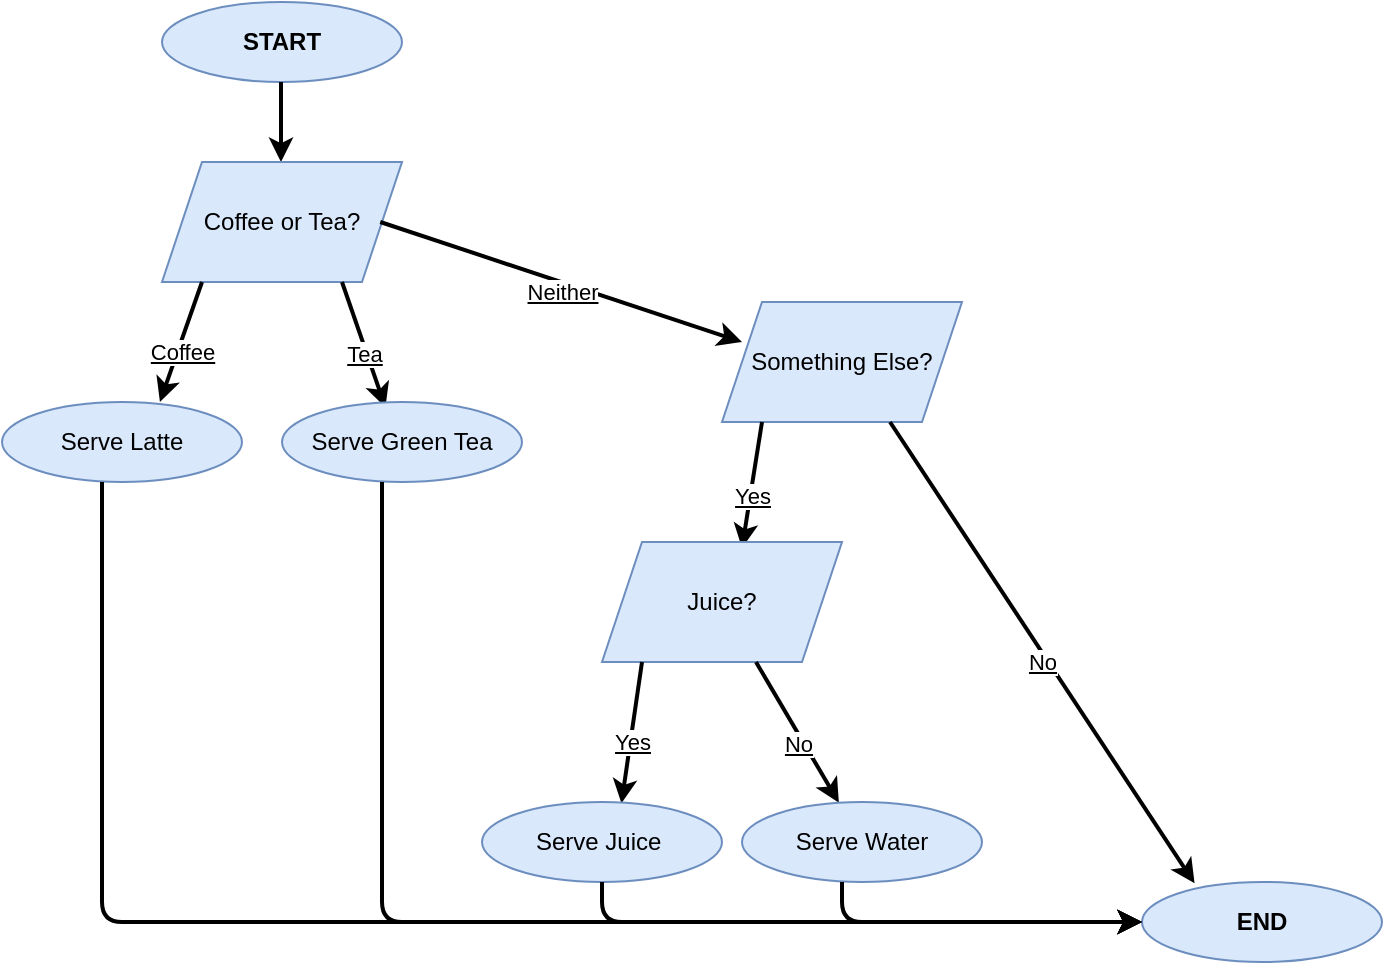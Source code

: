 <mxfile version="14.2.4" type="github">
  <diagram id="C5RBs43oDa-KdzZeNtuy" name="Page-1">
    <mxGraphModel dx="1609" dy="469" grid="1" gridSize="10" guides="1" tooltips="1" connect="1" arrows="1" fold="1" page="1" pageScale="1" pageWidth="827" pageHeight="1169" background="#ffffff" math="0" shadow="0">
      <root>
        <mxCell id="WIyWlLk6GJQsqaUBKTNV-0" />
        <mxCell id="WIyWlLk6GJQsqaUBKTNV-1" parent="WIyWlLk6GJQsqaUBKTNV-0" />
        <mxCell id="kNRHymAV8zpSRNtJUDri-2" value="&lt;b&gt;START&lt;/b&gt;" style="ellipse;whiteSpace=wrap;html=1;fillColor=#dae8fc;strokeColor=#6c8ebf;" vertex="1" parent="WIyWlLk6GJQsqaUBKTNV-1">
          <mxGeometry x="50" y="20" width="120" height="40" as="geometry" />
        </mxCell>
        <mxCell id="kNRHymAV8zpSRNtJUDri-3" value="&lt;b&gt;END&lt;/b&gt;" style="ellipse;whiteSpace=wrap;html=1;fillColor=#dae8fc;strokeColor=#6c8ebf;" vertex="1" parent="WIyWlLk6GJQsqaUBKTNV-1">
          <mxGeometry x="540" y="460" width="120" height="40" as="geometry" />
        </mxCell>
        <mxCell id="kNRHymAV8zpSRNtJUDri-4" value="" style="endArrow=classic;html=1;strokeWidth=2;" edge="1" parent="WIyWlLk6GJQsqaUBKTNV-1">
          <mxGeometry width="50" height="50" relative="1" as="geometry">
            <mxPoint x="109.5" y="60" as="sourcePoint" />
            <mxPoint x="109.5" y="100" as="targetPoint" />
          </mxGeometry>
        </mxCell>
        <mxCell id="kNRHymAV8zpSRNtJUDri-5" value="Coffee or Tea?" style="shape=parallelogram;perimeter=parallelogramPerimeter;whiteSpace=wrap;html=1;fixedSize=1;fillColor=#dae8fc;strokeColor=#6c8ebf;" vertex="1" parent="WIyWlLk6GJQsqaUBKTNV-1">
          <mxGeometry x="50" y="100" width="120" height="60" as="geometry" />
        </mxCell>
        <mxCell id="kNRHymAV8zpSRNtJUDri-9" value="" style="endArrow=classic;html=1;entryX=0.658;entryY=0;entryDx=0;entryDy=0;entryPerimeter=0;strokeWidth=2;" edge="1" parent="WIyWlLk6GJQsqaUBKTNV-1" target="kNRHymAV8zpSRNtJUDri-15">
          <mxGeometry relative="1" as="geometry">
            <mxPoint x="70" y="160" as="sourcePoint" />
            <mxPoint x="50" y="210" as="targetPoint" />
          </mxGeometry>
        </mxCell>
        <mxCell id="kNRHymAV8zpSRNtJUDri-10" value="Coffee" style="edgeLabel;resizable=0;html=1;align=center;verticalAlign=middle;fontStyle=4" connectable="0" vertex="1" parent="kNRHymAV8zpSRNtJUDri-9">
          <mxGeometry relative="1" as="geometry">
            <mxPoint x="0.03" y="4.93" as="offset" />
          </mxGeometry>
        </mxCell>
        <mxCell id="kNRHymAV8zpSRNtJUDri-13" value="" style="endArrow=classic;html=1;entryX=0.431;entryY=0.067;entryDx=0;entryDy=0;entryPerimeter=0;strokeWidth=2;" edge="1" parent="WIyWlLk6GJQsqaUBKTNV-1" target="kNRHymAV8zpSRNtJUDri-16">
          <mxGeometry relative="1" as="geometry">
            <mxPoint x="140" y="160" as="sourcePoint" />
            <mxPoint x="140" y="210" as="targetPoint" />
          </mxGeometry>
        </mxCell>
        <mxCell id="kNRHymAV8zpSRNtJUDri-14" value="Tea" style="edgeLabel;resizable=0;html=1;align=center;verticalAlign=middle;fontStyle=4" connectable="0" vertex="1" parent="kNRHymAV8zpSRNtJUDri-13">
          <mxGeometry relative="1" as="geometry">
            <mxPoint x="0.03" y="4.93" as="offset" />
          </mxGeometry>
        </mxCell>
        <mxCell id="kNRHymAV8zpSRNtJUDri-15" value="Serve Latte" style="ellipse;whiteSpace=wrap;html=1;fillColor=#dae8fc;strokeColor=#6c8ebf;" vertex="1" parent="WIyWlLk6GJQsqaUBKTNV-1">
          <mxGeometry x="-30" y="220" width="120" height="40" as="geometry" />
        </mxCell>
        <mxCell id="kNRHymAV8zpSRNtJUDri-16" value="Serve Green Tea" style="ellipse;whiteSpace=wrap;html=1;fillColor=#dae8fc;strokeColor=#6c8ebf;" vertex="1" parent="WIyWlLk6GJQsqaUBKTNV-1">
          <mxGeometry x="110" y="220" width="120" height="40" as="geometry" />
        </mxCell>
        <mxCell id="kNRHymAV8zpSRNtJUDri-19" value="" style="endArrow=classic;html=1;strokeWidth=2;" edge="1" parent="WIyWlLk6GJQsqaUBKTNV-1">
          <mxGeometry relative="1" as="geometry">
            <mxPoint x="159.14" y="130" as="sourcePoint" />
            <mxPoint x="340" y="190" as="targetPoint" />
          </mxGeometry>
        </mxCell>
        <mxCell id="kNRHymAV8zpSRNtJUDri-20" value="Neither" style="edgeLabel;resizable=0;html=1;align=center;verticalAlign=middle;fontStyle=4" connectable="0" vertex="1" parent="kNRHymAV8zpSRNtJUDri-19">
          <mxGeometry relative="1" as="geometry">
            <mxPoint x="0.03" y="4.93" as="offset" />
          </mxGeometry>
        </mxCell>
        <mxCell id="kNRHymAV8zpSRNtJUDri-21" value="Something Else?" style="shape=parallelogram;perimeter=parallelogramPerimeter;whiteSpace=wrap;html=1;fixedSize=1;fillColor=#dae8fc;strokeColor=#6c8ebf;" vertex="1" parent="WIyWlLk6GJQsqaUBKTNV-1">
          <mxGeometry x="330" y="170" width="120" height="60" as="geometry" />
        </mxCell>
        <mxCell id="kNRHymAV8zpSRNtJUDri-23" value="" style="endArrow=classic;html=1;strokeWidth=2;" edge="1" parent="WIyWlLk6GJQsqaUBKTNV-1">
          <mxGeometry relative="1" as="geometry">
            <mxPoint x="350" y="230" as="sourcePoint" />
            <mxPoint x="340" y="293" as="targetPoint" />
          </mxGeometry>
        </mxCell>
        <mxCell id="kNRHymAV8zpSRNtJUDri-24" value="Yes" style="edgeLabel;resizable=0;html=1;align=center;verticalAlign=middle;fontStyle=4" connectable="0" vertex="1" parent="kNRHymAV8zpSRNtJUDri-23">
          <mxGeometry relative="1" as="geometry">
            <mxPoint x="0.03" y="4.93" as="offset" />
          </mxGeometry>
        </mxCell>
        <mxCell id="kNRHymAV8zpSRNtJUDri-25" value="" style="endArrow=classic;html=1;strokeWidth=2;entryX=0.219;entryY=0.017;entryDx=0;entryDy=0;entryPerimeter=0;" edge="1" parent="WIyWlLk6GJQsqaUBKTNV-1" target="kNRHymAV8zpSRNtJUDri-3">
          <mxGeometry relative="1" as="geometry">
            <mxPoint x="414" y="230" as="sourcePoint" />
            <mxPoint x="500" y="288" as="targetPoint" />
          </mxGeometry>
        </mxCell>
        <mxCell id="kNRHymAV8zpSRNtJUDri-26" value="No" style="edgeLabel;resizable=0;html=1;align=center;verticalAlign=middle;fontStyle=4" connectable="0" vertex="1" parent="kNRHymAV8zpSRNtJUDri-25">
          <mxGeometry relative="1" as="geometry">
            <mxPoint x="0.03" y="4.93" as="offset" />
          </mxGeometry>
        </mxCell>
        <mxCell id="kNRHymAV8zpSRNtJUDri-27" value="Juice?" style="shape=parallelogram;perimeter=parallelogramPerimeter;whiteSpace=wrap;html=1;fixedSize=1;fillColor=#dae8fc;strokeColor=#6c8ebf;" vertex="1" parent="WIyWlLk6GJQsqaUBKTNV-1">
          <mxGeometry x="270" y="290" width="120" height="60" as="geometry" />
        </mxCell>
        <mxCell id="kNRHymAV8zpSRNtJUDri-28" value="" style="endArrow=classic;html=1;strokeWidth=2;entryX=0.581;entryY=0.017;entryDx=0;entryDy=0;entryPerimeter=0;" edge="1" parent="WIyWlLk6GJQsqaUBKTNV-1" target="kNRHymAV8zpSRNtJUDri-33">
          <mxGeometry relative="1" as="geometry">
            <mxPoint x="290" y="350" as="sourcePoint" />
            <mxPoint x="280" y="413" as="targetPoint" />
          </mxGeometry>
        </mxCell>
        <mxCell id="kNRHymAV8zpSRNtJUDri-29" value="Yes" style="edgeLabel;resizable=0;html=1;align=center;verticalAlign=middle;fontStyle=4" connectable="0" vertex="1" parent="kNRHymAV8zpSRNtJUDri-28">
          <mxGeometry relative="1" as="geometry">
            <mxPoint x="0.03" y="4.93" as="offset" />
          </mxGeometry>
        </mxCell>
        <mxCell id="kNRHymAV8zpSRNtJUDri-30" value="" style="endArrow=classic;html=1;strokeWidth=2;" edge="1" parent="WIyWlLk6GJQsqaUBKTNV-1" target="kNRHymAV8zpSRNtJUDri-34">
          <mxGeometry relative="1" as="geometry">
            <mxPoint x="347" y="350" as="sourcePoint" />
            <mxPoint x="390" y="418" as="targetPoint" />
          </mxGeometry>
        </mxCell>
        <mxCell id="kNRHymAV8zpSRNtJUDri-31" value="No" style="edgeLabel;resizable=0;html=1;align=center;verticalAlign=middle;fontStyle=4" connectable="0" vertex="1" parent="kNRHymAV8zpSRNtJUDri-30">
          <mxGeometry relative="1" as="geometry">
            <mxPoint x="0.03" y="4.93" as="offset" />
          </mxGeometry>
        </mxCell>
        <mxCell id="kNRHymAV8zpSRNtJUDri-33" value="Serve Juice&amp;nbsp;" style="ellipse;whiteSpace=wrap;html=1;fillColor=#dae8fc;strokeColor=#6c8ebf;" vertex="1" parent="WIyWlLk6GJQsqaUBKTNV-1">
          <mxGeometry x="210" y="420" width="120" height="40" as="geometry" />
        </mxCell>
        <mxCell id="kNRHymAV8zpSRNtJUDri-34" value="Serve Water" style="ellipse;whiteSpace=wrap;html=1;fillColor=#dae8fc;strokeColor=#6c8ebf;" vertex="1" parent="WIyWlLk6GJQsqaUBKTNV-1">
          <mxGeometry x="340" y="420" width="120" height="40" as="geometry" />
        </mxCell>
        <mxCell id="kNRHymAV8zpSRNtJUDri-40" value="" style="endArrow=classic;html=1;strokeWidth=2;entryX=0;entryY=0.5;entryDx=0;entryDy=0;" edge="1" parent="WIyWlLk6GJQsqaUBKTNV-1" target="kNRHymAV8zpSRNtJUDri-3">
          <mxGeometry width="50" height="50" relative="1" as="geometry">
            <mxPoint x="270" y="460" as="sourcePoint" />
            <mxPoint x="530" y="480" as="targetPoint" />
            <Array as="points">
              <mxPoint x="270" y="480" />
            </Array>
          </mxGeometry>
        </mxCell>
        <mxCell id="kNRHymAV8zpSRNtJUDri-41" value="" style="endArrow=classic;html=1;strokeWidth=2;entryX=0;entryY=0.5;entryDx=0;entryDy=0;" edge="1" parent="WIyWlLk6GJQsqaUBKTNV-1" target="kNRHymAV8zpSRNtJUDri-3">
          <mxGeometry width="50" height="50" relative="1" as="geometry">
            <mxPoint x="390" y="460" as="sourcePoint" />
            <mxPoint x="530" y="480" as="targetPoint" />
            <Array as="points">
              <mxPoint x="390" y="480" />
            </Array>
          </mxGeometry>
        </mxCell>
        <mxCell id="kNRHymAV8zpSRNtJUDri-42" value="" style="endArrow=classic;html=1;strokeWidth=2;" edge="1" parent="WIyWlLk6GJQsqaUBKTNV-1">
          <mxGeometry width="50" height="50" relative="1" as="geometry">
            <mxPoint x="20" y="260" as="sourcePoint" />
            <mxPoint x="540" y="480" as="targetPoint" />
            <Array as="points">
              <mxPoint x="20" y="480" />
            </Array>
          </mxGeometry>
        </mxCell>
        <mxCell id="kNRHymAV8zpSRNtJUDri-43" value="" style="endArrow=classic;html=1;strokeWidth=2;" edge="1" parent="WIyWlLk6GJQsqaUBKTNV-1">
          <mxGeometry width="50" height="50" relative="1" as="geometry">
            <mxPoint x="160" y="260" as="sourcePoint" />
            <mxPoint x="540" y="480" as="targetPoint" />
            <Array as="points">
              <mxPoint x="160" y="480" />
            </Array>
          </mxGeometry>
        </mxCell>
      </root>
    </mxGraphModel>
  </diagram>
</mxfile>
